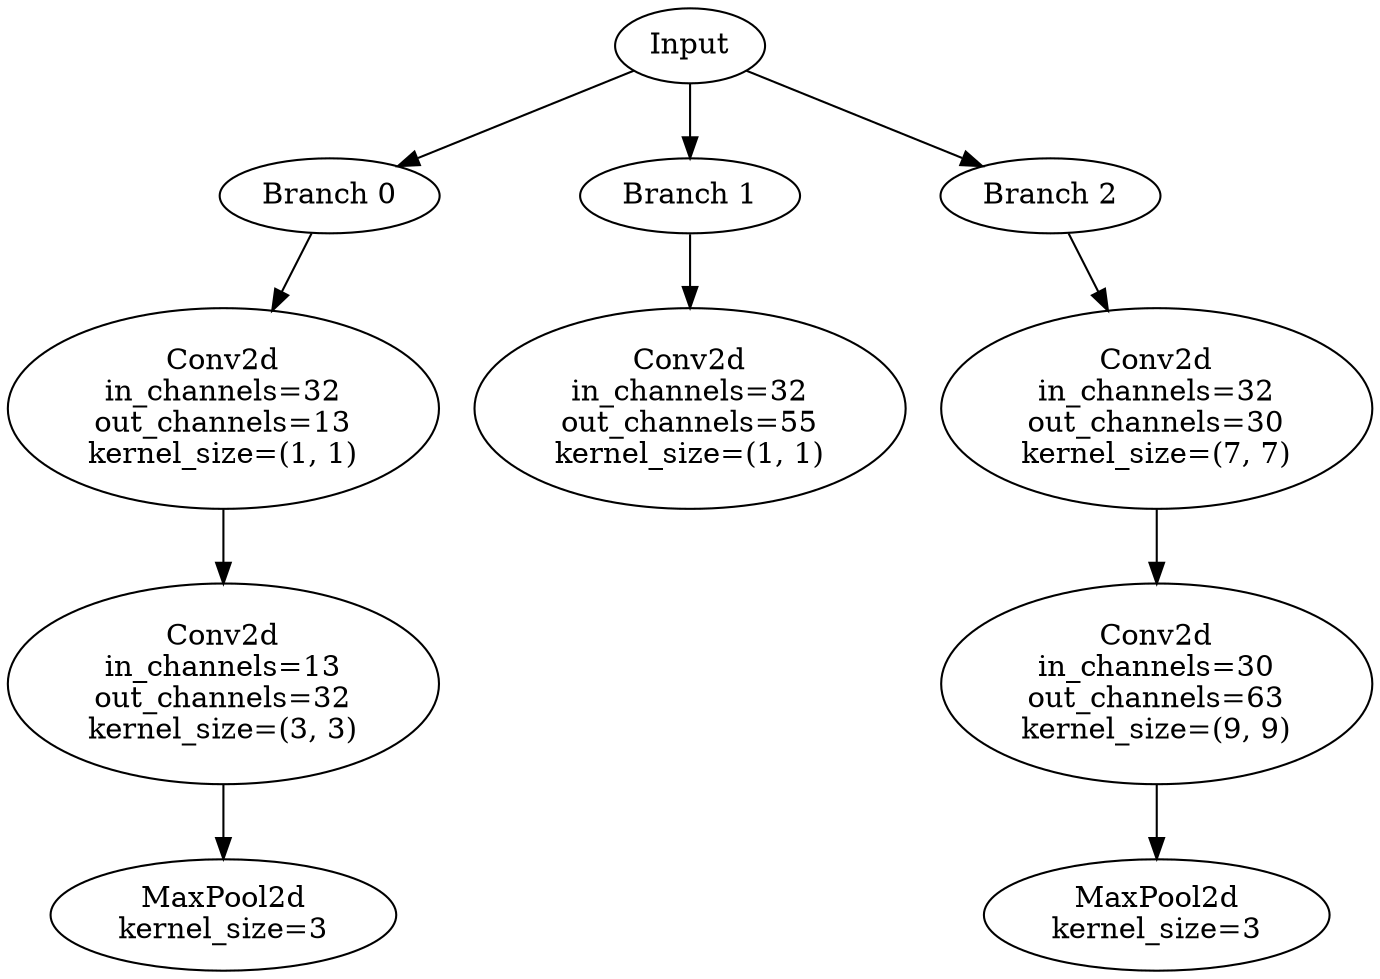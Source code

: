 // Inception Module - Coral 51
digraph {
	Input [label=Input]
	Branch_0 [label="Branch 0"]
	Input -> Branch_0
	Branch_0_Layer_0 [label="Conv2d
in_channels=32
out_channels=13
kernel_size=(1, 1)"]
	Branch_0 -> Branch_0_Layer_0
	Branch_0_Layer_1 [label="Conv2d
in_channels=13
out_channels=32
kernel_size=(3, 3)"]
	Branch_0_Layer_0 -> Branch_0_Layer_1
	Branch_0_Layer_2 [label="MaxPool2d
kernel_size=3"]
	Branch_0_Layer_1 -> Branch_0_Layer_2
	Branch_1 [label="Branch 1"]
	Input -> Branch_1
	Branch_1_Layer_0 [label="Conv2d
in_channels=32
out_channels=55
kernel_size=(1, 1)"]
	Branch_1 -> Branch_1_Layer_0
	Branch_2 [label="Branch 2"]
	Input -> Branch_2
	Branch_2_Layer_0 [label="Conv2d
in_channels=32
out_channels=30
kernel_size=(7, 7)"]
	Branch_2 -> Branch_2_Layer_0
	Branch_2_Layer_1 [label="Conv2d
in_channels=30
out_channels=63
kernel_size=(9, 9)"]
	Branch_2_Layer_0 -> Branch_2_Layer_1
	Branch_2_Layer_2 [label="MaxPool2d
kernel_size=3"]
	Branch_2_Layer_1 -> Branch_2_Layer_2
}
